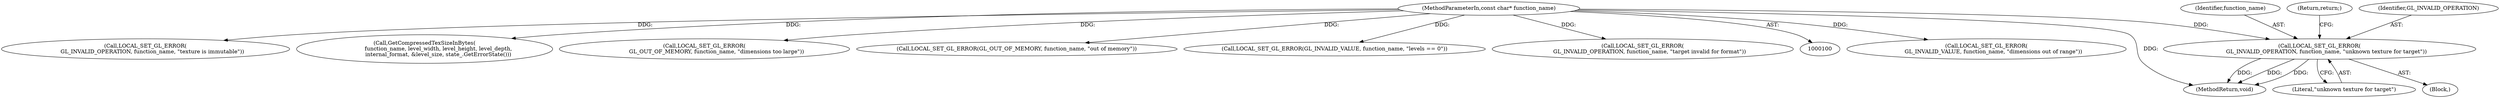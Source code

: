 digraph "0_Chrome_385508dc888ef15d272cdd2705b17996abc519d6_0@pointer" {
"1000186" [label="(Call,LOCAL_SET_GL_ERROR(\n        GL_INVALID_OPERATION, function_name, \"unknown texture for target\"))"];
"1000108" [label="(MethodParameterIn,const char* function_name)"];
"1000186" [label="(Call,LOCAL_SET_GL_ERROR(\n        GL_INVALID_OPERATION, function_name, \"unknown texture for target\"))"];
"1000170" [label="(Call,LOCAL_SET_GL_ERROR(\n        GL_INVALID_VALUE, function_name, \"dimensions out of range\"))"];
"1000185" [label="(Block,)"];
"1000188" [label="(Identifier,function_name)"];
"1000513" [label="(MethodReturn,void)"];
"1000190" [label="(Return,return;)"];
"1000206" [label="(Call,LOCAL_SET_GL_ERROR(\n        GL_INVALID_OPERATION, function_name, \"texture is immutable\"))"];
"1000259" [label="(Call,GetCompressedTexSizeInBytes(\n                function_name, level_width, level_height, level_depth,\n                internal_format, &level_size, state_.GetErrorState()))"];
"1000293" [label="(Call,LOCAL_SET_GL_ERROR(\n              GL_OUT_OF_MEMORY, function_name, \"dimensions too large\"))"];
"1000330" [label="(Call,LOCAL_SET_GL_ERROR(GL_OUT_OF_MEMORY, function_name, \"out of memory\"))"];
"1000115" [label="(Call,LOCAL_SET_GL_ERROR(GL_INVALID_VALUE, function_name, \"levels == 0\"))"];
"1000187" [label="(Identifier,GL_INVALID_OPERATION)"];
"1000132" [label="(Call,LOCAL_SET_GL_ERROR(\n        GL_INVALID_OPERATION, function_name, \"target invalid for format\"))"];
"1000189" [label="(Literal,\"unknown texture for target\")"];
"1000108" [label="(MethodParameterIn,const char* function_name)"];
"1000186" -> "1000185"  [label="AST: "];
"1000186" -> "1000189"  [label="CFG: "];
"1000187" -> "1000186"  [label="AST: "];
"1000188" -> "1000186"  [label="AST: "];
"1000189" -> "1000186"  [label="AST: "];
"1000190" -> "1000186"  [label="CFG: "];
"1000186" -> "1000513"  [label="DDG: "];
"1000186" -> "1000513"  [label="DDG: "];
"1000186" -> "1000513"  [label="DDG: "];
"1000108" -> "1000186"  [label="DDG: "];
"1000108" -> "1000100"  [label="AST: "];
"1000108" -> "1000513"  [label="DDG: "];
"1000108" -> "1000115"  [label="DDG: "];
"1000108" -> "1000132"  [label="DDG: "];
"1000108" -> "1000170"  [label="DDG: "];
"1000108" -> "1000206"  [label="DDG: "];
"1000108" -> "1000259"  [label="DDG: "];
"1000108" -> "1000293"  [label="DDG: "];
"1000108" -> "1000330"  [label="DDG: "];
}
